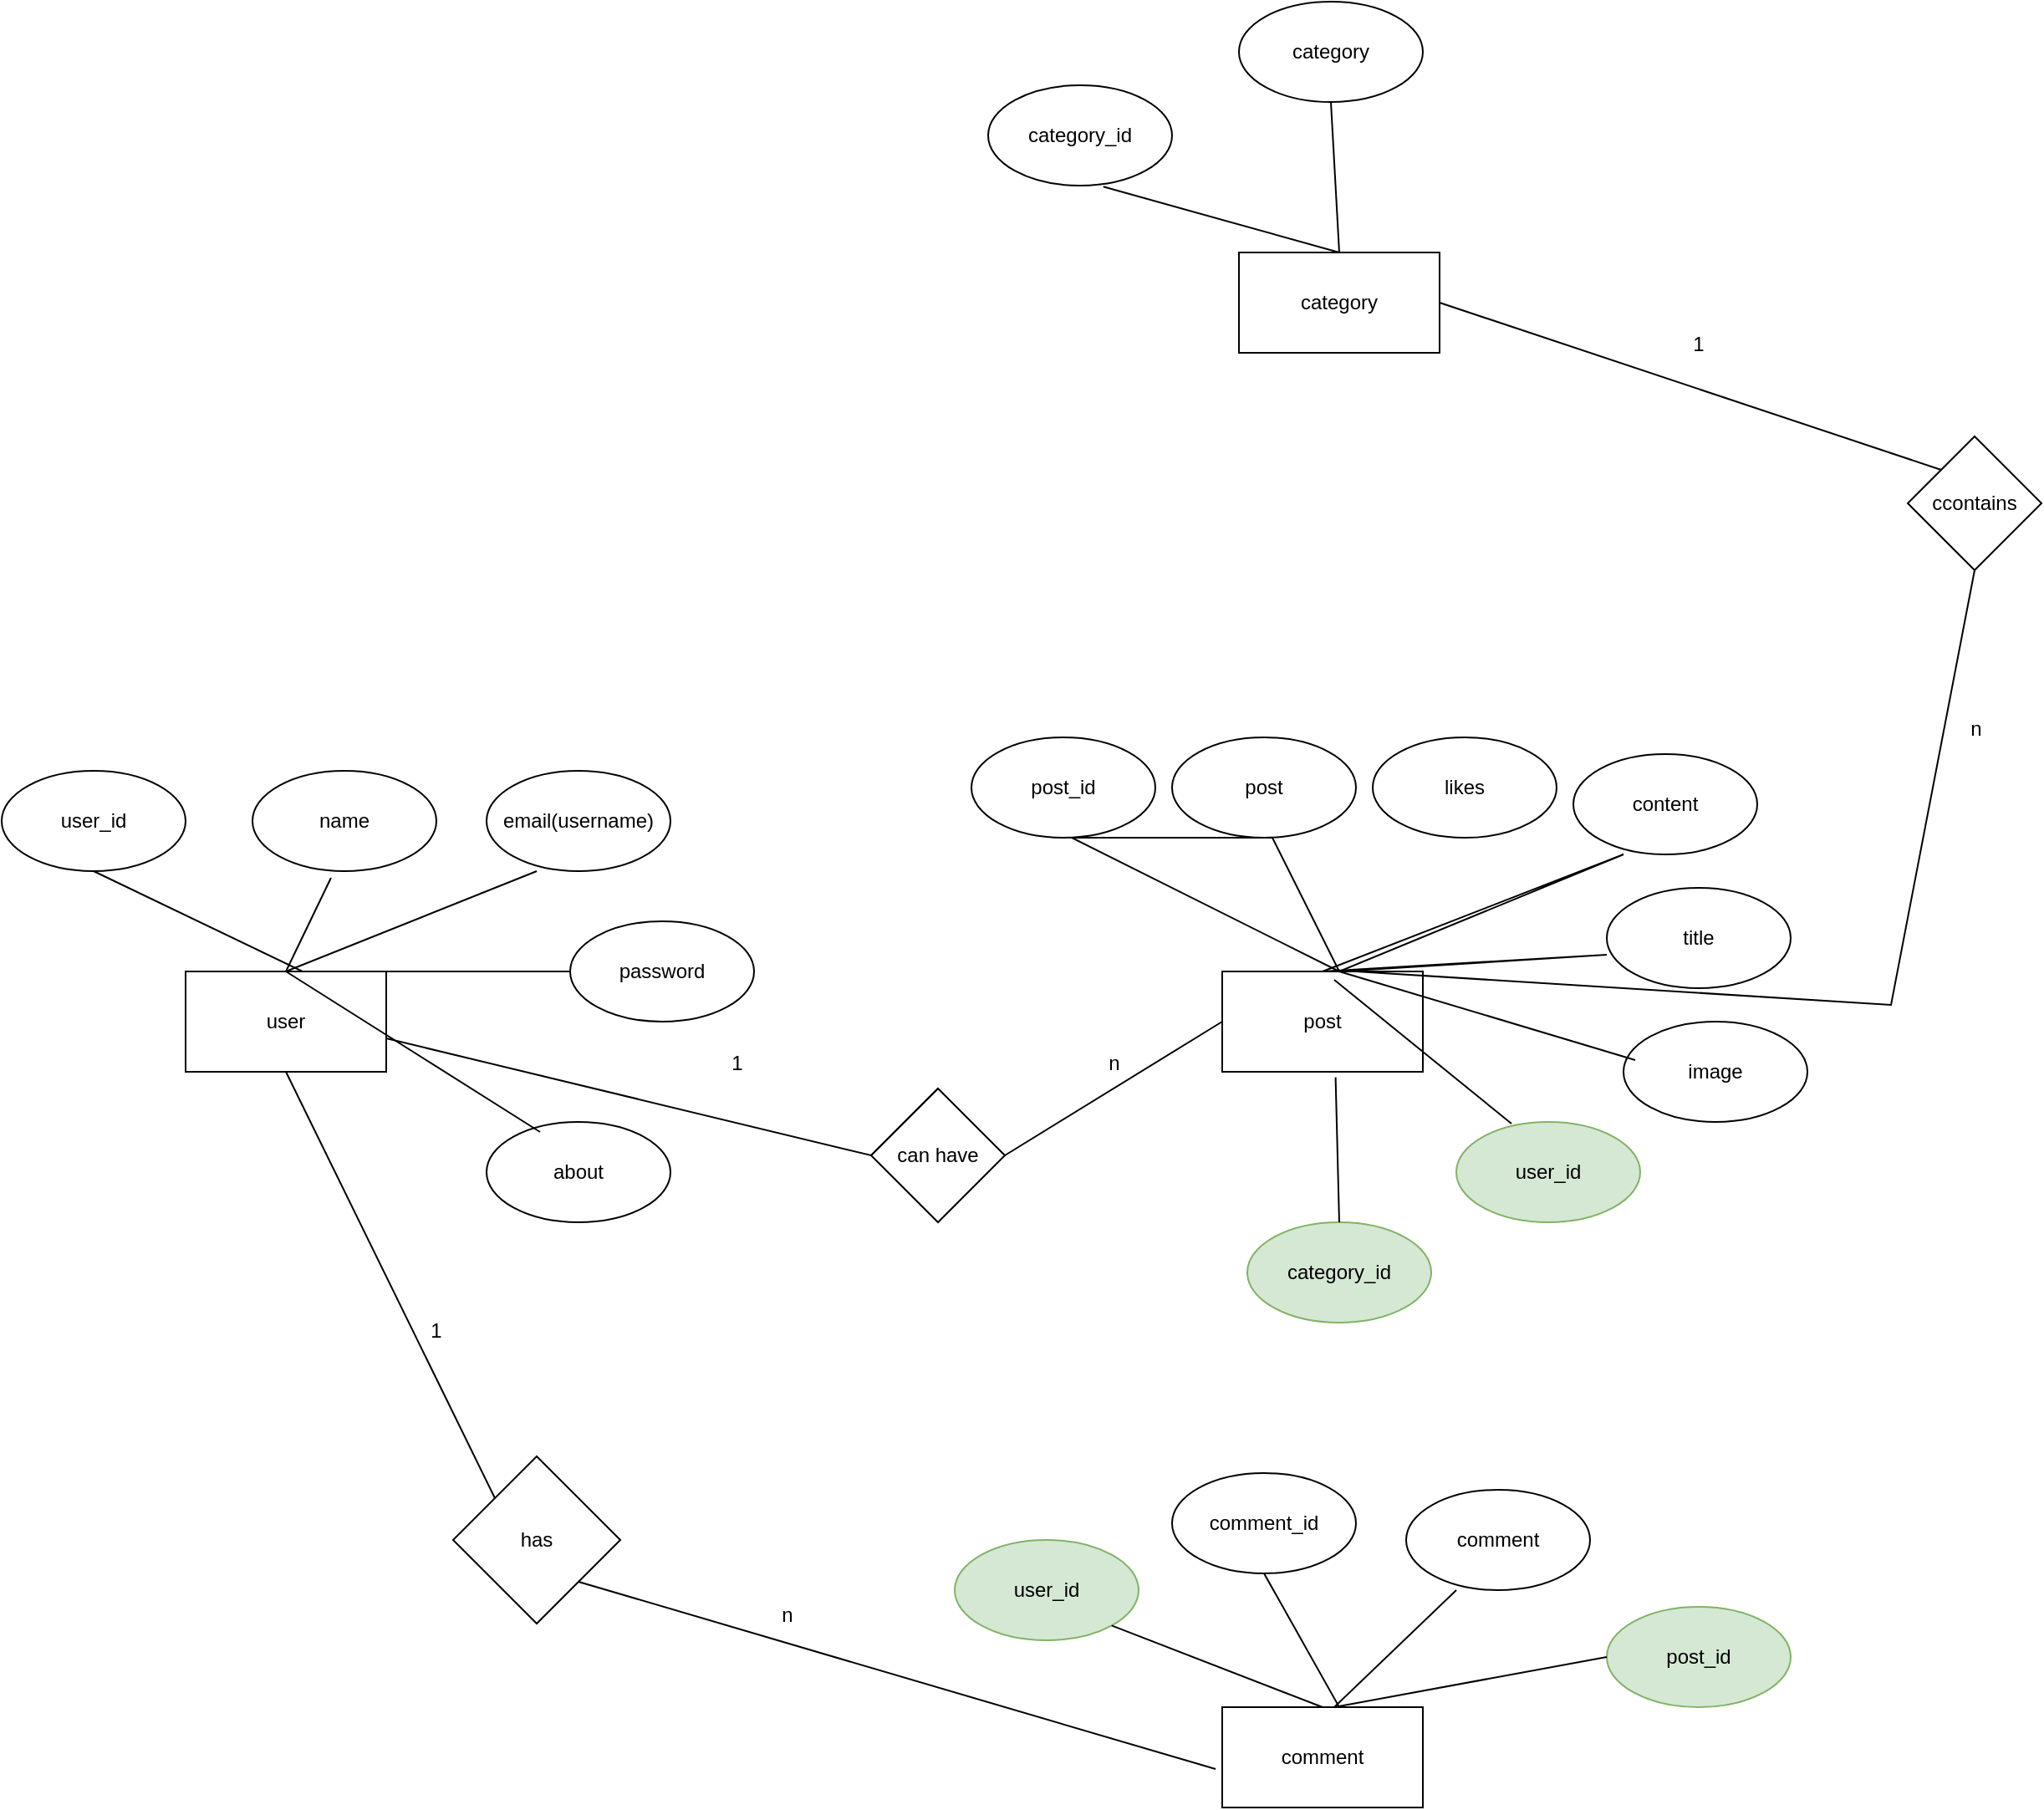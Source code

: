 <mxfile version="26.1.1" pages="2">
  <diagram name="Page-1" id="aSsKkRUofelpMtngspoU">
    <mxGraphModel dx="1535" dy="1936" grid="1" gridSize="10" guides="1" tooltips="1" connect="1" arrows="1" fold="1" page="1" pageScale="1" pageWidth="827" pageHeight="1169" math="0" shadow="0">
      <root>
        <mxCell id="0" />
        <mxCell id="1" parent="0" />
        <mxCell id="aV8l9yPTKgLbnBKoR6-c-1" value="user" style="rounded=0;whiteSpace=wrap;html=1;" vertex="1" parent="1">
          <mxGeometry x="140" y="170" width="120" height="60" as="geometry" />
        </mxCell>
        <mxCell id="aV8l9yPTKgLbnBKoR6-c-2" value="user_id" style="ellipse;whiteSpace=wrap;html=1;" vertex="1" parent="1">
          <mxGeometry x="30" y="50" width="110" height="60" as="geometry" />
        </mxCell>
        <mxCell id="aV8l9yPTKgLbnBKoR6-c-3" value="name" style="ellipse;whiteSpace=wrap;html=1;" vertex="1" parent="1">
          <mxGeometry x="180" y="50" width="110" height="60" as="geometry" />
        </mxCell>
        <mxCell id="aV8l9yPTKgLbnBKoR6-c-4" value="email(username)" style="ellipse;whiteSpace=wrap;html=1;" vertex="1" parent="1">
          <mxGeometry x="320" y="50" width="110" height="60" as="geometry" />
        </mxCell>
        <mxCell id="aV8l9yPTKgLbnBKoR6-c-5" value="password" style="ellipse;whiteSpace=wrap;html=1;" vertex="1" parent="1">
          <mxGeometry x="370" y="140" width="110" height="60" as="geometry" />
        </mxCell>
        <mxCell id="aV8l9yPTKgLbnBKoR6-c-6" value="about" style="ellipse;whiteSpace=wrap;html=1;" vertex="1" parent="1">
          <mxGeometry x="320" y="260" width="110" height="60" as="geometry" />
        </mxCell>
        <mxCell id="aV8l9yPTKgLbnBKoR6-c-7" value="" style="endArrow=none;html=1;rounded=0;entryX=0;entryY=0.5;entryDx=0;entryDy=0;exitX=0.5;exitY=1;exitDx=0;exitDy=0;" edge="1" parent="1" source="aV8l9yPTKgLbnBKoR6-c-2" target="aV8l9yPTKgLbnBKoR6-c-5">
          <mxGeometry width="50" height="50" relative="1" as="geometry">
            <mxPoint x="430" y="270" as="sourcePoint" />
            <mxPoint x="480" y="220" as="targetPoint" />
            <Array as="points">
              <mxPoint x="210" y="170" />
              <mxPoint x="200" y="170" />
            </Array>
          </mxGeometry>
        </mxCell>
        <mxCell id="aV8l9yPTKgLbnBKoR6-c-8" value="" style="endArrow=none;html=1;rounded=0;entryX=0.427;entryY=1.067;entryDx=0;entryDy=0;entryPerimeter=0;exitX=0.291;exitY=0.1;exitDx=0;exitDy=0;exitPerimeter=0;" edge="1" parent="1" source="aV8l9yPTKgLbnBKoR6-c-6" target="aV8l9yPTKgLbnBKoR6-c-3">
          <mxGeometry width="50" height="50" relative="1" as="geometry">
            <mxPoint x="430" y="270" as="sourcePoint" />
            <mxPoint x="480" y="220" as="targetPoint" />
            <Array as="points">
              <mxPoint x="200" y="170" />
            </Array>
          </mxGeometry>
        </mxCell>
        <mxCell id="aV8l9yPTKgLbnBKoR6-c-9" value="" style="endArrow=none;html=1;rounded=0;entryX=0.273;entryY=1;entryDx=0;entryDy=0;entryPerimeter=0;" edge="1" parent="1" target="aV8l9yPTKgLbnBKoR6-c-4">
          <mxGeometry width="50" height="50" relative="1" as="geometry">
            <mxPoint x="200" y="170" as="sourcePoint" />
            <mxPoint x="490" y="200" as="targetPoint" />
          </mxGeometry>
        </mxCell>
        <mxCell id="aV8l9yPTKgLbnBKoR6-c-10" value="post" style="rounded=0;whiteSpace=wrap;html=1;" vertex="1" parent="1">
          <mxGeometry x="760" y="170" width="120" height="60" as="geometry" />
        </mxCell>
        <mxCell id="aV8l9yPTKgLbnBKoR6-c-11" value="post_id" style="ellipse;whiteSpace=wrap;html=1;" vertex="1" parent="1">
          <mxGeometry x="610" y="30" width="110" height="60" as="geometry" />
        </mxCell>
        <mxCell id="Fv598-LZOToHp-diyYWw-1" value="post" style="ellipse;whiteSpace=wrap;html=1;" vertex="1" parent="1">
          <mxGeometry x="730" y="30" width="110" height="60" as="geometry" />
        </mxCell>
        <mxCell id="Fv598-LZOToHp-diyYWw-2" value="likes" style="ellipse;whiteSpace=wrap;html=1;" vertex="1" parent="1">
          <mxGeometry x="850" y="30" width="110" height="60" as="geometry" />
        </mxCell>
        <mxCell id="Fv598-LZOToHp-diyYWw-3" value="content" style="ellipse;whiteSpace=wrap;html=1;" vertex="1" parent="1">
          <mxGeometry x="970" y="40" width="110" height="60" as="geometry" />
        </mxCell>
        <mxCell id="Fv598-LZOToHp-diyYWw-4" value="title" style="ellipse;whiteSpace=wrap;html=1;" vertex="1" parent="1">
          <mxGeometry x="990" y="120" width="110" height="60" as="geometry" />
        </mxCell>
        <mxCell id="Fv598-LZOToHp-diyYWw-5" value="image" style="ellipse;whiteSpace=wrap;html=1;" vertex="1" parent="1">
          <mxGeometry x="1000" y="200" width="110" height="60" as="geometry" />
        </mxCell>
        <mxCell id="Fv598-LZOToHp-diyYWw-6" value="user_id" style="ellipse;whiteSpace=wrap;html=1;fillColor=#d5e8d4;strokeColor=#82b366;" vertex="1" parent="1">
          <mxGeometry x="900" y="260" width="110" height="60" as="geometry" />
        </mxCell>
        <mxCell id="Fv598-LZOToHp-diyYWw-7" value="" style="endArrow=none;html=1;rounded=0;exitX=0.5;exitY=0;exitDx=0;exitDy=0;" edge="1" parent="1" source="aV8l9yPTKgLbnBKoR6-c-10">
          <mxGeometry width="50" height="50" relative="1" as="geometry">
            <mxPoint x="580" y="270" as="sourcePoint" />
            <mxPoint x="830" y="170" as="targetPoint" />
            <Array as="points">
              <mxPoint x="1000" y="100" />
              <mxPoint x="830" y="170" />
              <mxPoint x="790" y="90" />
              <mxPoint x="730" y="90" />
              <mxPoint x="670" y="90" />
            </Array>
          </mxGeometry>
        </mxCell>
        <mxCell id="Fv598-LZOToHp-diyYWw-8" value="" style="endArrow=none;html=1;rounded=0;" edge="1" parent="1">
          <mxGeometry width="50" height="50" relative="1" as="geometry">
            <mxPoint x="830" y="170" as="sourcePoint" />
            <mxPoint x="830" y="170" as="targetPoint" />
            <Array as="points">
              <mxPoint x="820" y="170" />
              <mxPoint x="990" y="160" />
            </Array>
          </mxGeometry>
        </mxCell>
        <mxCell id="Fv598-LZOToHp-diyYWw-9" value="" style="endArrow=none;html=1;rounded=0;exitX=0.064;exitY=0.383;exitDx=0;exitDy=0;exitPerimeter=0;" edge="1" parent="1" source="Fv598-LZOToHp-diyYWw-5">
          <mxGeometry width="50" height="50" relative="1" as="geometry">
            <mxPoint x="780" y="220" as="sourcePoint" />
            <mxPoint x="830" y="170" as="targetPoint" />
          </mxGeometry>
        </mxCell>
        <mxCell id="Fv598-LZOToHp-diyYWw-10" value="" style="endArrow=none;html=1;rounded=0;exitX=0.3;exitY=0.017;exitDx=0;exitDy=0;exitPerimeter=0;" edge="1" parent="1" source="Fv598-LZOToHp-diyYWw-6">
          <mxGeometry width="50" height="50" relative="1" as="geometry">
            <mxPoint x="777" y="225" as="sourcePoint" />
            <mxPoint x="827" y="175" as="targetPoint" />
          </mxGeometry>
        </mxCell>
        <mxCell id="Fv598-LZOToHp-diyYWw-11" value="can have" style="rhombus;whiteSpace=wrap;html=1;" vertex="1" parent="1">
          <mxGeometry x="550" y="240" width="80" height="80" as="geometry" />
        </mxCell>
        <mxCell id="Fv598-LZOToHp-diyYWw-12" value="" style="endArrow=none;html=1;rounded=0;entryX=0.5;entryY=0;entryDx=0;entryDy=0;" edge="1" parent="1" target="Fv598-LZOToHp-diyYWw-11">
          <mxGeometry width="50" height="50" relative="1" as="geometry">
            <mxPoint x="260" y="210" as="sourcePoint" />
            <mxPoint x="630" y="220" as="targetPoint" />
            <Array as="points">
              <mxPoint x="550" y="280" />
            </Array>
          </mxGeometry>
        </mxCell>
        <mxCell id="Fv598-LZOToHp-diyYWw-13" value="1" style="text;html=1;align=center;verticalAlign=middle;whiteSpace=wrap;rounded=0;" vertex="1" parent="1">
          <mxGeometry x="440" y="210" width="60" height="30" as="geometry" />
        </mxCell>
        <mxCell id="Fv598-LZOToHp-diyYWw-14" value="n" style="text;html=1;align=center;verticalAlign=middle;resizable=0;points=[];autosize=1;strokeColor=none;fillColor=none;" vertex="1" parent="1">
          <mxGeometry x="680" y="210" width="30" height="30" as="geometry" />
        </mxCell>
        <mxCell id="Fv598-LZOToHp-diyYWw-15" value="" style="endArrow=none;html=1;rounded=0;entryX=0;entryY=0.5;entryDx=0;entryDy=0;" edge="1" parent="1" target="aV8l9yPTKgLbnBKoR6-c-10">
          <mxGeometry width="50" height="50" relative="1" as="geometry">
            <mxPoint x="630" y="280" as="sourcePoint" />
            <mxPoint x="680" y="230" as="targetPoint" />
          </mxGeometry>
        </mxCell>
        <mxCell id="Fv598-LZOToHp-diyYWw-16" value="comment" style="rounded=0;whiteSpace=wrap;html=1;" vertex="1" parent="1">
          <mxGeometry x="760" y="610" width="120" height="60" as="geometry" />
        </mxCell>
        <mxCell id="Fv598-LZOToHp-diyYWw-17" value="user_id" style="ellipse;whiteSpace=wrap;html=1;fillColor=#d5e8d4;strokeColor=#82b366;" vertex="1" parent="1">
          <mxGeometry x="600" y="510" width="110" height="60" as="geometry" />
        </mxCell>
        <mxCell id="Fv598-LZOToHp-diyYWw-18" value="comment_id" style="ellipse;whiteSpace=wrap;html=1;" vertex="1" parent="1">
          <mxGeometry x="730" y="470" width="110" height="60" as="geometry" />
        </mxCell>
        <mxCell id="Fv598-LZOToHp-diyYWw-19" value="comment" style="ellipse;whiteSpace=wrap;html=1;" vertex="1" parent="1">
          <mxGeometry x="870" y="480" width="110" height="60" as="geometry" />
        </mxCell>
        <mxCell id="Fv598-LZOToHp-diyYWw-20" value="post_id" style="ellipse;whiteSpace=wrap;html=1;fillColor=#d5e8d4;strokeColor=#82b366;" vertex="1" parent="1">
          <mxGeometry x="990" y="550" width="110" height="60" as="geometry" />
        </mxCell>
        <mxCell id="Fv598-LZOToHp-diyYWw-21" value="" style="endArrow=none;html=1;rounded=0;entryX=0.273;entryY=1;entryDx=0;entryDy=0;entryPerimeter=0;" edge="1" parent="1" target="Fv598-LZOToHp-diyYWw-19">
          <mxGeometry width="50" height="50" relative="1" as="geometry">
            <mxPoint x="827" y="610" as="sourcePoint" />
            <mxPoint x="877" y="560" as="targetPoint" />
          </mxGeometry>
        </mxCell>
        <mxCell id="Fv598-LZOToHp-diyYWw-22" value="" style="endArrow=none;html=1;rounded=0;entryX=1;entryY=1;entryDx=0;entryDy=0;exitX=0.5;exitY=0;exitDx=0;exitDy=0;" edge="1" parent="1" source="Fv598-LZOToHp-diyYWw-16" target="Fv598-LZOToHp-diyYWw-17">
          <mxGeometry width="50" height="50" relative="1" as="geometry">
            <mxPoint x="760" y="600" as="sourcePoint" />
            <mxPoint x="810" y="550" as="targetPoint" />
          </mxGeometry>
        </mxCell>
        <mxCell id="Fv598-LZOToHp-diyYWw-23" value="" style="endArrow=none;html=1;rounded=0;exitX=0.558;exitY=0;exitDx=0;exitDy=0;exitPerimeter=0;" edge="1" parent="1" source="Fv598-LZOToHp-diyYWw-16">
          <mxGeometry width="50" height="50" relative="1" as="geometry">
            <mxPoint x="940" y="630" as="sourcePoint" />
            <mxPoint x="990" y="580" as="targetPoint" />
          </mxGeometry>
        </mxCell>
        <mxCell id="Fv598-LZOToHp-diyYWw-24" value="" style="endArrow=none;html=1;rounded=0;entryX=0.5;entryY=1;entryDx=0;entryDy=0;" edge="1" parent="1" target="Fv598-LZOToHp-diyYWw-18">
          <mxGeometry width="50" height="50" relative="1" as="geometry">
            <mxPoint x="830" y="610" as="sourcePoint" />
            <mxPoint x="840" y="540" as="targetPoint" />
          </mxGeometry>
        </mxCell>
        <mxCell id="Fv598-LZOToHp-diyYWw-25" value="has" style="rhombus;whiteSpace=wrap;html=1;" vertex="1" parent="1">
          <mxGeometry x="300" y="460" width="100" height="100" as="geometry" />
        </mxCell>
        <mxCell id="Fv598-LZOToHp-diyYWw-26" value="" style="endArrow=none;html=1;rounded=0;exitX=0;exitY=0;exitDx=0;exitDy=0;" edge="1" parent="1" source="Fv598-LZOToHp-diyYWw-25">
          <mxGeometry width="50" height="50" relative="1" as="geometry">
            <mxPoint x="150" y="280" as="sourcePoint" />
            <mxPoint x="200" y="230" as="targetPoint" />
          </mxGeometry>
        </mxCell>
        <mxCell id="Fv598-LZOToHp-diyYWw-27" value="1" style="text;html=1;align=center;verticalAlign=middle;whiteSpace=wrap;rounded=0;" vertex="1" parent="1">
          <mxGeometry x="260" y="370" width="60" height="30" as="geometry" />
        </mxCell>
        <mxCell id="Fv598-LZOToHp-diyYWw-28" value="" style="endArrow=none;html=1;rounded=0;exitX=1;exitY=1;exitDx=0;exitDy=0;entryX=-0.033;entryY=0.617;entryDx=0;entryDy=0;entryPerimeter=0;" edge="1" parent="1" source="Fv598-LZOToHp-diyYWw-25" target="Fv598-LZOToHp-diyYWw-16">
          <mxGeometry width="50" height="50" relative="1" as="geometry">
            <mxPoint x="430" y="570" as="sourcePoint" />
            <mxPoint x="480" y="520" as="targetPoint" />
          </mxGeometry>
        </mxCell>
        <mxCell id="Fv598-LZOToHp-diyYWw-29" value="n" style="text;html=1;align=center;verticalAlign=middle;whiteSpace=wrap;rounded=0;" vertex="1" parent="1">
          <mxGeometry x="470" y="540" width="60" height="30" as="geometry" />
        </mxCell>
        <mxCell id="Fv598-LZOToHp-diyYWw-30" value="category" style="rounded=0;whiteSpace=wrap;html=1;" vertex="1" parent="1">
          <mxGeometry x="770" y="-260" width="120" height="60" as="geometry" />
        </mxCell>
        <mxCell id="Fv598-LZOToHp-diyYWw-31" value="category_id" style="ellipse;whiteSpace=wrap;html=1;" vertex="1" parent="1">
          <mxGeometry x="620" y="-360" width="110" height="60" as="geometry" />
        </mxCell>
        <mxCell id="Fv598-LZOToHp-diyYWw-32" value="category" style="ellipse;whiteSpace=wrap;html=1;" vertex="1" parent="1">
          <mxGeometry x="770" y="-410" width="110" height="60" as="geometry" />
        </mxCell>
        <mxCell id="Fv598-LZOToHp-diyYWw-34" value="category_id" style="ellipse;whiteSpace=wrap;html=1;fillColor=#d5e8d4;strokeColor=#82b366;" vertex="1" parent="1">
          <mxGeometry x="775" y="320" width="110" height="60" as="geometry" />
        </mxCell>
        <mxCell id="Fv598-LZOToHp-diyYWw-35" value="" style="endArrow=none;html=1;rounded=0;entryX=0.565;entryY=1.055;entryDx=0;entryDy=0;entryPerimeter=0;" edge="1" parent="1" target="aV8l9yPTKgLbnBKoR6-c-10">
          <mxGeometry width="50" height="50" relative="1" as="geometry">
            <mxPoint x="830" y="320" as="sourcePoint" />
            <mxPoint x="880" y="270" as="targetPoint" />
          </mxGeometry>
        </mxCell>
        <mxCell id="Fv598-LZOToHp-diyYWw-36" value="" style="endArrow=none;html=1;rounded=0;entryX=0.5;entryY=1;entryDx=0;entryDy=0;" edge="1" parent="1" target="Fv598-LZOToHp-diyYWw-32">
          <mxGeometry width="50" height="50" relative="1" as="geometry">
            <mxPoint x="830" y="-260" as="sourcePoint" />
            <mxPoint x="880" y="-310" as="targetPoint" />
          </mxGeometry>
        </mxCell>
        <mxCell id="Fv598-LZOToHp-diyYWw-37" value="" style="endArrow=none;html=1;rounded=0;entryX=0.626;entryY=1.011;entryDx=0;entryDy=0;entryPerimeter=0;" edge="1" parent="1" target="Fv598-LZOToHp-diyYWw-31">
          <mxGeometry width="50" height="50" relative="1" as="geometry">
            <mxPoint x="830" y="-260" as="sourcePoint" />
            <mxPoint x="660" y="-250" as="targetPoint" />
          </mxGeometry>
        </mxCell>
        <mxCell id="Fv598-LZOToHp-diyYWw-38" value="ccontains" style="rhombus;whiteSpace=wrap;html=1;" vertex="1" parent="1">
          <mxGeometry x="1170" y="-150" width="80" height="80" as="geometry" />
        </mxCell>
        <mxCell id="Fv598-LZOToHp-diyYWw-40" value="" style="endArrow=none;html=1;rounded=0;entryX=0;entryY=0;entryDx=0;entryDy=0;" edge="1" parent="1" target="Fv598-LZOToHp-diyYWw-38">
          <mxGeometry width="50" height="50" relative="1" as="geometry">
            <mxPoint x="890" y="-230" as="sourcePoint" />
            <mxPoint x="940" y="-280" as="targetPoint" />
          </mxGeometry>
        </mxCell>
        <mxCell id="Fv598-LZOToHp-diyYWw-41" value="1" style="text;html=1;align=center;verticalAlign=middle;whiteSpace=wrap;rounded=0;" vertex="1" parent="1">
          <mxGeometry x="1015" y="-220" width="60" height="30" as="geometry" />
        </mxCell>
        <mxCell id="Fv598-LZOToHp-diyYWw-42" value="" style="endArrow=none;html=1;rounded=0;entryX=0.5;entryY=1;entryDx=0;entryDy=0;" edge="1" parent="1" target="Fv598-LZOToHp-diyYWw-38">
          <mxGeometry width="50" height="50" relative="1" as="geometry">
            <mxPoint x="840" y="170" as="sourcePoint" />
            <mxPoint x="1270" y="-60" as="targetPoint" />
            <Array as="points">
              <mxPoint x="1160" y="190" />
            </Array>
          </mxGeometry>
        </mxCell>
        <mxCell id="Fv598-LZOToHp-diyYWw-43" value="n" style="text;html=1;align=center;verticalAlign=middle;whiteSpace=wrap;rounded=0;" vertex="1" parent="1">
          <mxGeometry x="1181" y="10" width="60" height="30" as="geometry" />
        </mxCell>
      </root>
    </mxGraphModel>
  </diagram>
  <diagram id="6IEhvPylVgaLEHV0lZT1" name="Page-2">
    <mxGraphModel dx="880" dy="460" grid="1" gridSize="10" guides="1" tooltips="1" connect="1" arrows="1" fold="1" page="1" pageScale="1" pageWidth="827" pageHeight="1169" math="0" shadow="0">
      <root>
        <mxCell id="0" />
        <mxCell id="1" parent="0" />
      </root>
    </mxGraphModel>
  </diagram>
</mxfile>
